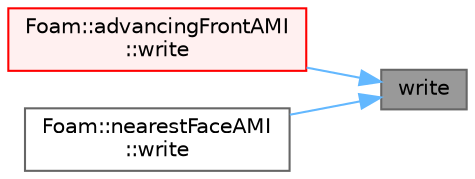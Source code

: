 digraph "write"
{
 // LATEX_PDF_SIZE
  bgcolor="transparent";
  edge [fontname=Helvetica,fontsize=10,labelfontname=Helvetica,labelfontsize=10];
  node [fontname=Helvetica,fontsize=10,shape=box,height=0.2,width=0.4];
  rankdir="RL";
  Node1 [id="Node000001",label="write",height=0.2,width=0.4,color="gray40", fillcolor="grey60", style="filled", fontcolor="black",tooltip=" "];
  Node1 -> Node2 [id="edge1_Node000001_Node000002",dir="back",color="steelblue1",style="solid",tooltip=" "];
  Node2 [id="Node000002",label="Foam::advancingFrontAMI\l::write",height=0.2,width=0.4,color="red", fillcolor="#FFF0F0", style="filled",URL="$classFoam_1_1advancingFrontAMI.html#a78cec3e4ecac4a89a3ad8d38f2ad21f5",tooltip=" "];
  Node1 -> Node5 [id="edge2_Node000001_Node000005",dir="back",color="steelblue1",style="solid",tooltip=" "];
  Node5 [id="Node000005",label="Foam::nearestFaceAMI\l::write",height=0.2,width=0.4,color="grey40", fillcolor="white", style="filled",URL="$classFoam_1_1nearestFaceAMI.html#a78cec3e4ecac4a89a3ad8d38f2ad21f5",tooltip=" "];
}
